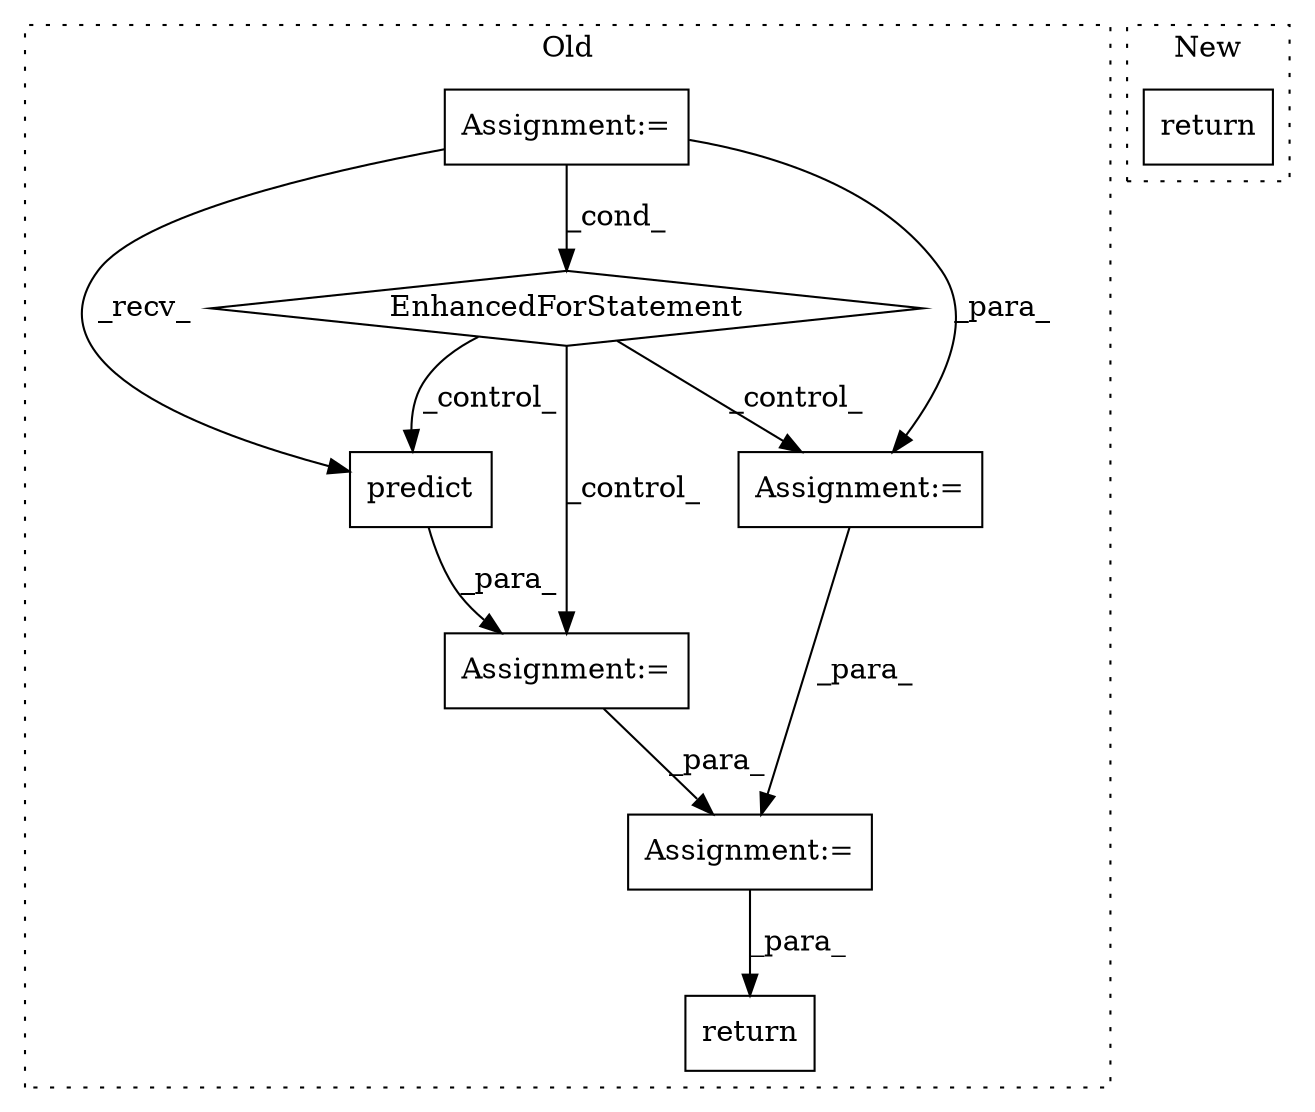 digraph G {
subgraph cluster0 {
1 [label="predict" a="32" s="1635,1644" l="8,1" shape="box"];
3 [label="Assignment:=" a="7" s="1741" l="2" shape="box"];
4 [label="Assignment:=" a="7" s="1575" l="1" shape="box"];
5 [label="Assignment:=" a="7" s="1629" l="1" shape="box"];
6 [label="return" a="41" s="1814" l="14" shape="box"];
7 [label="EnhancedForStatement" a="70" s="1471,1555" l="57,2" shape="diamond"];
8 [label="Assignment:=" a="7" s="1471,1555" l="57,2" shape="box"];
label = "Old";
style="dotted";
}
subgraph cluster1 {
2 [label="return" a="41" s="1443" l="14" shape="box"];
label = "New";
style="dotted";
}
1 -> 5 [label="_para_"];
3 -> 6 [label="_para_"];
4 -> 3 [label="_para_"];
5 -> 3 [label="_para_"];
7 -> 4 [label="_control_"];
7 -> 1 [label="_control_"];
7 -> 5 [label="_control_"];
8 -> 1 [label="_recv_"];
8 -> 7 [label="_cond_"];
8 -> 4 [label="_para_"];
}